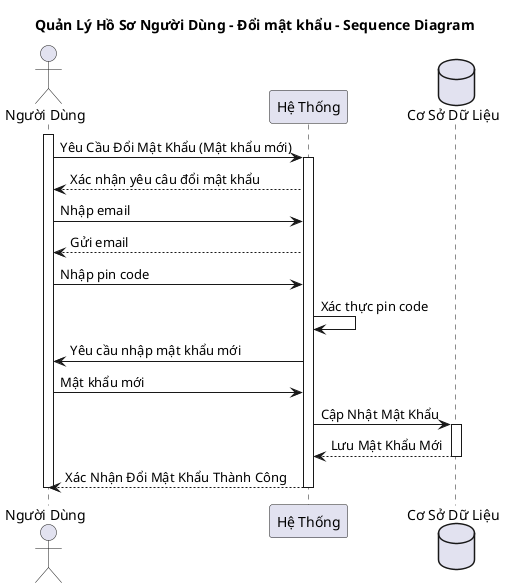 @startuml
title Quản Lý Hồ Sơ Người Dùng - Đổi mật khẩu - Sequence Diagram

actor "Người Dùng" as user
participant "Hệ Thống" as system
database "Cơ Sở Dữ Liệu" as database

activate user
user -> system: Yêu Cầu Đổi Mật Khẩu (Mật khẩu mới)
activate system
system --> user: Xác nhận yêu câu đổi mật khẩu
user -> system: Nhập email
system --> user: Gửi email
user -> system: Nhập pin code
system -> system: Xác thực pin code
system -> user: Yêu cầu nhập mật khẩu mới
user -> system: Mật khẩu mới
system -> database: Cập Nhật Mật Khẩu
activate database
database --> system: Lưu Mật Khẩu Mới
deactivate database
system --> user: Xác Nhận Đổi Mật Khẩu Thành Công

deactivate system
deactivate user
@enduml
